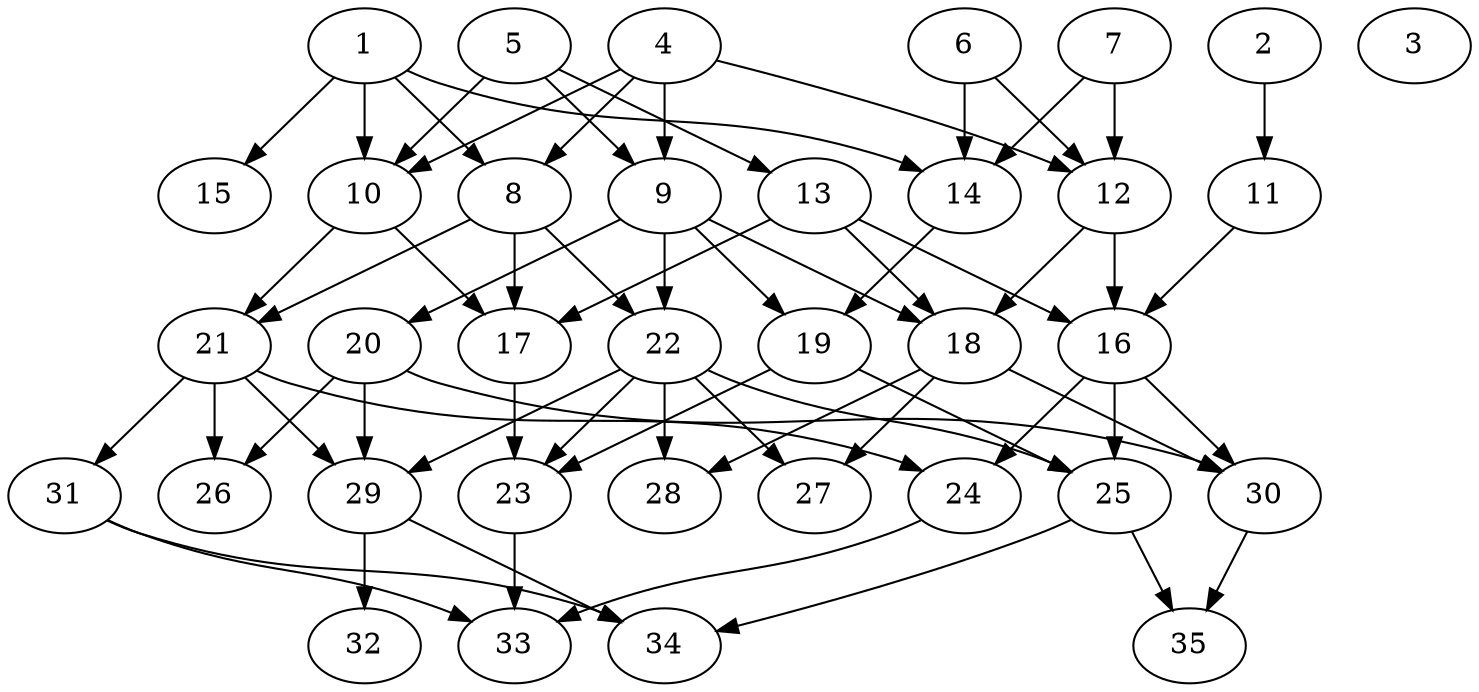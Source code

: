 // DAG (tier=2-normal, mode=compute, n=35, ccr=0.364, fat=0.556, density=0.403, regular=0.513, jump=0.160, mindata=524288, maxdata=8388608)
// DAG automatically generated by daggen at Sun Aug 24 16:33:33 2025
// /home/ermia/Project/Environments/daggen/bin/daggen --dot --ccr 0.364 --fat 0.556 --regular 0.513 --density 0.403 --jump 0.160 --mindata 524288 --maxdata 8388608 -n 35 
digraph G {
  1 [size="2656259696375496", alpha="0.06", expect_size="1328129848187748"]
  1 -> 8 [size ="46129165107200"]
  1 -> 10 [size ="46129165107200"]
  1 -> 14 [size ="46129165107200"]
  1 -> 15 [size ="46129165107200"]
  2 [size="340330007397274", alpha="0.02", expect_size="170165003698637"]
  2 -> 11 [size ="8489573285888"]
  3 [size="872819679730781", alpha="0.08", expect_size="436409839865390"]
  4 [size="54895675392179352", alpha="0.11", expect_size="27447837696089676"]
  4 -> 8 [size ="43760482254848"]
  4 -> 9 [size ="43760482254848"]
  4 -> 10 [size ="43760482254848"]
  4 -> 12 [size ="43760482254848"]
  5 [size="675772454357214", alpha="0.19", expect_size="337886227178607"]
  5 -> 9 [size ="30666603364352"]
  5 -> 10 [size ="30666603364352"]
  5 -> 13 [size ="30666603364352"]
  6 [size="386744889141886976000", alpha="0.04", expect_size="193372444570943488000"]
  6 -> 12 [size ="424658390220800"]
  6 -> 14 [size ="424658390220800"]
  7 [size="5340727668985823232", alpha="0.18", expect_size="2670363834492911616"]
  7 -> 12 [size ="24443137032192"]
  7 -> 14 [size ="24443137032192"]
  8 [size="495381875912849024", alpha="0.18", expect_size="247690937956424512"]
  8 -> 17 [size ="270636626739200"]
  8 -> 21 [size ="270636626739200"]
  8 -> 22 [size ="270636626739200"]
  9 [size="5262770679812150", alpha="0.11", expect_size="2631385339906075"]
  9 -> 18 [size ="142391587635200"]
  9 -> 19 [size ="142391587635200"]
  9 -> 20 [size ="142391587635200"]
  9 -> 22 [size ="142391587635200"]
  10 [size="1874042046839259136", alpha="0.06", expect_size="937021023419629568"]
  10 -> 17 [size ="12160260374528"]
  10 -> 21 [size ="12160260374528"]
  11 [size="563482200358119680", alpha="0.04", expect_size="281741100179059840"]
  11 -> 16 [size ="542253042892800"]
  12 [size="177186147552722944000", alpha="0.17", expect_size="88593073776361472000"]
  12 -> 16 [size ="252373159116800"]
  12 -> 18 [size ="252373159116800"]
  13 [size="82368292512046514176", alpha="0.07", expect_size="41184146256023257088"]
  13 -> 16 [size ="151447937220608"]
  13 -> 17 [size ="151447937220608"]
  13 -> 18 [size ="151447937220608"]
  14 [size="762236100076048512", alpha="0.17", expect_size="381118050038024256"]
  14 -> 19 [size ="288258105802752"]
  15 [size="793241014591553536", alpha="0.14", expect_size="396620507295776768"]
  16 [size="451356042716516450304", alpha="0.08", expect_size="225678021358258225152"]
  16 -> 24 [size ="470727417397248"]
  16 -> 25 [size ="470727417397248"]
  16 -> 30 [size ="470727417397248"]
  17 [size="170394127952412409856", alpha="0.15", expect_size="85197063976206204928"]
  17 -> 23 [size ="245881810976768"]
  18 [size="6405080188360773", alpha="0.10", expect_size="3202540094180386"]
  18 -> 27 [size ="162624985628672"]
  18 -> 28 [size ="162624985628672"]
  18 -> 30 [size ="162624985628672"]
  19 [size="340606548843692032000", alpha="0.09", expect_size="170303274421846016000"]
  19 -> 23 [size ="390174290739200"]
  19 -> 25 [size ="390174290739200"]
  20 [size="17228762947622664", alpha="0.08", expect_size="8614381473811332"]
  20 -> 26 [size ="496327628685312"]
  20 -> 29 [size ="496327628685312"]
  20 -> 30 [size ="496327628685312"]
  21 [size="569464763134464", alpha="0.19", expect_size="284732381567232"]
  21 -> 24 [size ="49615462203392"]
  21 -> 26 [size ="49615462203392"]
  21 -> 29 [size ="49615462203392"]
  21 -> 31 [size ="49615462203392"]
  22 [size="13766641421312448", alpha="0.00", expect_size="6883320710656224"]
  22 -> 23 [size ="529381025906688"]
  22 -> 25 [size ="529381025906688"]
  22 -> 27 [size ="529381025906688"]
  22 -> 28 [size ="529381025906688"]
  22 -> 29 [size ="529381025906688"]
  23 [size="442299291419685696", alpha="0.11", expect_size="221149645709842848"]
  23 -> 33 [size ="251178277404672"]
  24 [size="8044914961967189", alpha="0.06", expect_size="4022457480983594"]
  24 -> 33 [size ="275518469439488"]
  25 [size="2758525441381192", alpha="0.15", expect_size="1379262720690596"]
  25 -> 34 [size ="49819682865152"]
  25 -> 35 [size ="49819682865152"]
  26 [size="51444315078243909632", alpha="0.05", expect_size="25722157539121954816"]
  27 [size="20118544782127120", alpha="0.14", expect_size="10059272391063560"]
  28 [size="55946341037113344000", alpha="0.13", expect_size="27973170518556672000"]
  29 [size="437383600813391", alpha="0.01", expect_size="218691800406695"]
  29 -> 32 [size ="7666650841088"]
  29 -> 34 [size ="7666650841088"]
  30 [size="8955786297184616448", alpha="0.17", expect_size="4477893148592308224"]
  30 -> 35 [size ="34500532764672"]
  31 [size="1282042816452785920", alpha="0.13", expect_size="641021408226392960"]
  31 -> 33 [size ="535931798945792"]
  31 -> 34 [size ="535931798945792"]
  32 [size="6106811732066304000", alpha="0.08", expect_size="3053405866033152000"]
  33 [size="11028487411230410", alpha="0.12", expect_size="5514243705615205"]
  34 [size="1246545163451367424", alpha="0.16", expect_size="623272581725683712"]
  35 [size="143229098024239568", alpha="0.16", expect_size="71614549012119784"]
}